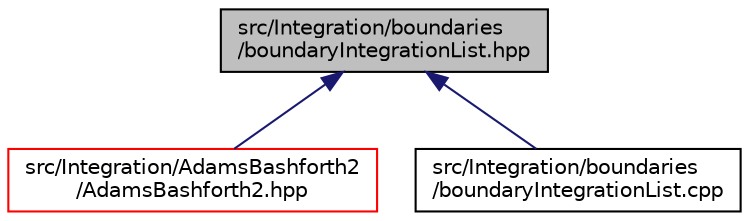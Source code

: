 digraph "src/Integration/boundaries/boundaryIntegrationList.hpp"
{
 // LATEX_PDF_SIZE
  edge [fontname="Helvetica",fontsize="10",labelfontname="Helvetica",labelfontsize="10"];
  node [fontname="Helvetica",fontsize="10",shape=record];
  Node1 [label="src/Integration/boundaries\l/boundaryIntegrationList.hpp",height=0.2,width=0.4,color="black", fillcolor="grey75", style="filled", fontcolor="black",tooltip=" "];
  Node1 -> Node2 [dir="back",color="midnightblue",fontsize="10",style="solid",fontname="Helvetica"];
  Node2 [label="src/Integration/AdamsBashforth2\l/AdamsBashforth2.hpp",height=0.2,width=0.4,color="red", fillcolor="white", style="filled",URL="$AdamsBashforth2_8hpp.html",tooltip=" "];
  Node1 -> Node4 [dir="back",color="midnightblue",fontsize="10",style="solid",fontname="Helvetica"];
  Node4 [label="src/Integration/boundaries\l/boundaryIntegrationList.cpp",height=0.2,width=0.4,color="black", fillcolor="white", style="filled",URL="$boundaryIntegrationList_8cpp.html",tooltip=" "];
}
